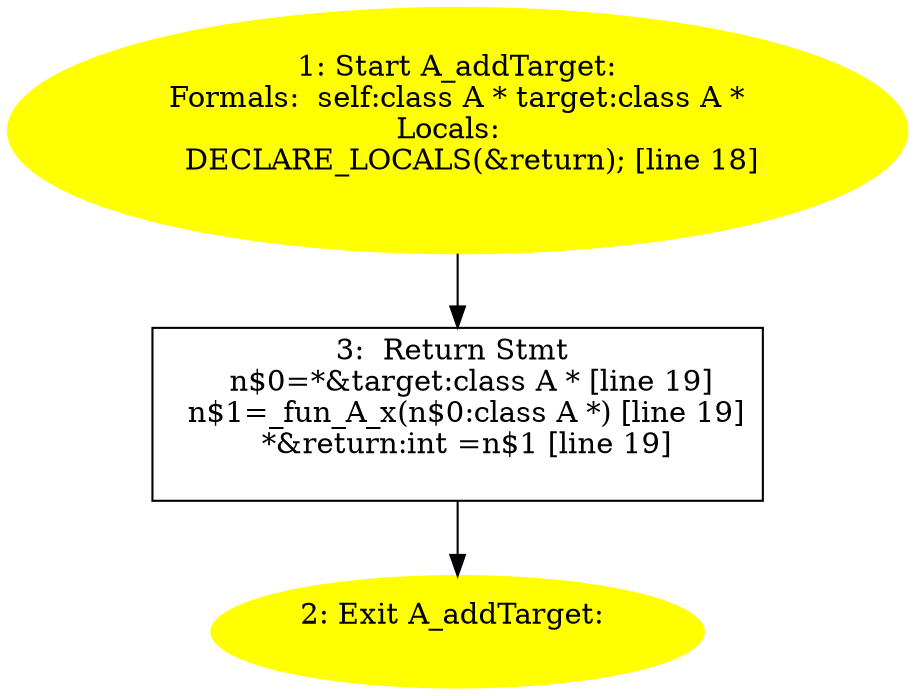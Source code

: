 /* @generated */
digraph iCFG {
"A_addTarget:instance.f9b8c27fb4040686b1f4039aeb1814e4_3" [label="3:  Return Stmt \n   n$0=*&target:class A * [line 19]\n  n$1=_fun_A_x(n$0:class A *) [line 19]\n  *&return:int =n$1 [line 19]\n " shape="box"]
	

	 "A_addTarget:instance.f9b8c27fb4040686b1f4039aeb1814e4_3" -> "A_addTarget:instance.f9b8c27fb4040686b1f4039aeb1814e4_2" ;
"A_addTarget:instance.f9b8c27fb4040686b1f4039aeb1814e4_2" [label="2: Exit A_addTarget: \n  " color=yellow style=filled]
	

"A_addTarget:instance.f9b8c27fb4040686b1f4039aeb1814e4_1" [label="1: Start A_addTarget:\nFormals:  self:class A * target:class A *\nLocals:  \n   DECLARE_LOCALS(&return); [line 18]\n " color=yellow style=filled]
	

	 "A_addTarget:instance.f9b8c27fb4040686b1f4039aeb1814e4_1" -> "A_addTarget:instance.f9b8c27fb4040686b1f4039aeb1814e4_3" ;
}
